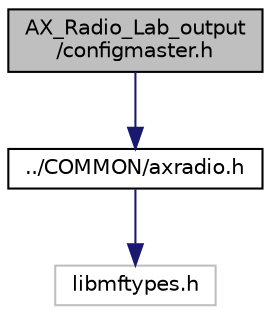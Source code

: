 digraph "AX_Radio_Lab_output/configmaster.h"
{
 // LATEX_PDF_SIZE
  edge [fontname="Helvetica",fontsize="10",labelfontname="Helvetica",labelfontsize="10"];
  node [fontname="Helvetica",fontsize="10",shape=record];
  Node0 [label="AX_Radio_Lab_output\l/configmaster.h",height=0.2,width=0.4,color="black", fillcolor="grey75", style="filled", fontcolor="black",tooltip=" "];
  Node0 -> Node1 [color="midnightblue",fontsize="10",style="solid",fontname="Helvetica"];
  Node1 [label="../COMMON/axradio.h",height=0.2,width=0.4,color="black", fillcolor="white", style="filled",URL="$axradio_8h.html",tooltip="Macro definition for Radio Modes & Error types."];
  Node1 -> Node2 [color="midnightblue",fontsize="10",style="solid",fontname="Helvetica"];
  Node2 [label="libmftypes.h",height=0.2,width=0.4,color="grey75", fillcolor="white", style="filled",tooltip=" "];
}
